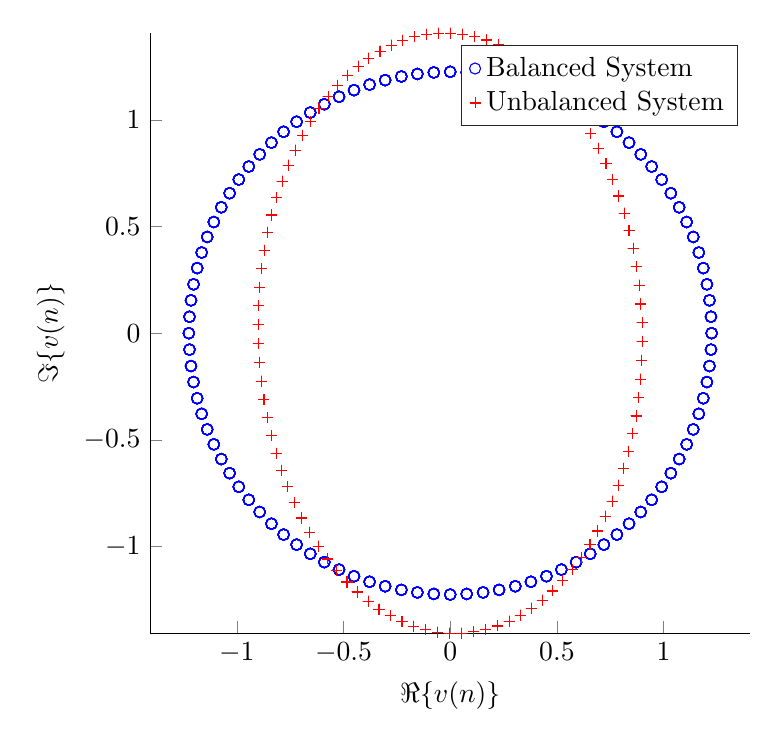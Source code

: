 % This file was created by matlab2tikz.
% Minimal pgfplots version: 1.3
%
%The latest updates can be retrieved from
%  http://www.mathworks.com/matlabcentral/fileexchange/22022-matlab2tikz
%where you can also make suggestions and rate matlab2tikz.
%
\begin{tikzpicture}

\begin{axis}[%
width=3in,
height=3in,
at={(1.011in,0.642in)},
scale only axis,
xmin=-1.406,
xmax=1.406,
xlabel={$ \Re \{ v(n) \} $},
ymin=-1.406,
ymax=1.406,
ylabel={$ \Im \{ v(n) \} $},
axis x line*=bottom,
axis y line*=left,
legend style={legend cell align=left,align=left,draw=white!15!black}
]
\addplot [color=blue,only marks,mark=o,mark options={solid}]
  table[row sep=crcr]{%
1.222	0.077\\
1.215	0.154\\
1.203	0.229\\
1.186	0.305\\
1.165	0.378\\
1.139	0.451\\
1.108	0.521\\
1.073	0.59\\
1.034	0.656\\
0.991	0.72\\
0.944	0.781\\
0.893	0.838\\
0.838	0.893\\
0.781	0.944\\
0.72	0.991\\
0.656	1.034\\
0.59	1.073\\
0.521	1.108\\
0.451	1.139\\
0.378	1.165\\
0.305	1.186\\
0.229	1.203\\
0.154	1.215\\
0.077	1.222\\
7.499e-17	1.225\\
-0.077	1.222\\
-0.154	1.215\\
-0.229	1.203\\
-0.305	1.186\\
-0.378	1.165\\
-0.451	1.139\\
-0.521	1.108\\
-0.59	1.073\\
-0.656	1.034\\
-0.72	0.991\\
-0.781	0.944\\
-0.838	0.893\\
-0.893	0.838\\
-0.944	0.781\\
-0.991	0.72\\
-1.034	0.656\\
-1.073	0.59\\
-1.108	0.521\\
-1.139	0.451\\
-1.165	0.378\\
-1.186	0.305\\
-1.203	0.229\\
-1.215	0.154\\
-1.222	0.077\\
-1.225	1.5e-16\\
-1.222	-0.077\\
-1.215	-0.154\\
-1.203	-0.229\\
-1.186	-0.305\\
-1.165	-0.378\\
-1.139	-0.451\\
-1.108	-0.521\\
-1.073	-0.59\\
-1.034	-0.656\\
-0.991	-0.72\\
-0.944	-0.781\\
-0.893	-0.838\\
-0.838	-0.893\\
-0.781	-0.944\\
-0.72	-0.991\\
-0.656	-1.034\\
-0.59	-1.073\\
-0.521	-1.108\\
-0.451	-1.139\\
-0.378	-1.165\\
-0.305	-1.186\\
-0.229	-1.203\\
-0.154	-1.215\\
-0.077	-1.222\\
-2.25e-16	-1.225\\
0.077	-1.222\\
0.154	-1.215\\
0.229	-1.203\\
0.305	-1.186\\
0.378	-1.165\\
0.451	-1.139\\
0.521	-1.108\\
0.59	-1.073\\
0.656	-1.034\\
0.72	-0.991\\
0.781	-0.944\\
0.838	-0.893\\
0.893	-0.838\\
0.944	-0.781\\
0.991	-0.72\\
1.034	-0.656\\
1.073	-0.59\\
1.108	-0.521\\
1.139	-0.451\\
1.165	-0.378\\
1.186	-0.305\\
1.203	-0.229\\
1.215	-0.154\\
1.222	-0.077\\
1.225	-3.0e-16\\
1.222	0.077\\
1.215	0.154\\
1.203	0.229\\
1.186	0.305\\
1.165	0.378\\
1.139	0.451\\
1.108	0.521\\
1.073	0.59\\
1.034	0.656\\
0.991	0.72\\
0.944	0.781\\
0.893	0.838\\
0.838	0.893\\
0.781	0.944\\
0.72	0.991\\
0.656	1.034\\
0.59	1.073\\
0.521	1.108\\
0.451	1.139\\
0.378	1.165\\
0.305	1.186\\
0.229	1.203\\
0.154	1.215\\
0.077	1.222\\
1.463e-15	1.225\\
-0.077	1.222\\
-0.154	1.215\\
-0.229	1.203\\
-0.305	1.186\\
-0.378	1.165\\
-0.451	1.139\\
-0.521	1.108\\
-0.59	1.073\\
-0.656	1.034\\
-0.72	0.991\\
-0.781	0.944\\
-0.838	0.893\\
-0.893	0.838\\
-0.944	0.781\\
-0.991	0.72\\
-1.034	0.656\\
-1.073	0.59\\
-1.108	0.521\\
-1.139	0.451\\
-1.165	0.378\\
-1.186	0.305\\
-1.203	0.229\\
-1.215	0.154\\
-1.222	0.077\\
-1.225	4.5e-16\\
-1.222	-0.077\\
-1.215	-0.154\\
-1.203	-0.229\\
-1.186	-0.305\\
-1.165	-0.378\\
-1.139	-0.451\\
-1.108	-0.521\\
-1.073	-0.59\\
-1.034	-0.656\\
-0.991	-0.72\\
-0.944	-0.781\\
-0.893	-0.838\\
-0.838	-0.893\\
-0.781	-0.944\\
-0.72	-0.991\\
-0.656	-1.034\\
-0.59	-1.073\\
-0.521	-1.108\\
-0.451	-1.139\\
-0.378	-1.165\\
-0.305	-1.186\\
-0.229	-1.203\\
-0.154	-1.215\\
-0.077	-1.222\\
-5.25e-16	-1.225\\
0.077	-1.222\\
0.154	-1.215\\
0.229	-1.203\\
0.305	-1.186\\
0.378	-1.165\\
0.451	-1.139\\
0.521	-1.108\\
0.59	-1.073\\
0.656	-1.034\\
0.72	-0.991\\
0.781	-0.944\\
0.838	-0.893\\
0.893	-0.838\\
0.944	-0.781\\
0.991	-0.72\\
1.034	-0.656\\
1.073	-0.59\\
1.108	-0.521\\
1.139	-0.451\\
1.165	-0.378\\
1.186	-0.305\\
1.203	-0.229\\
1.215	-0.154\\
1.222	-0.077\\
1.225	-6.0e-16\\
1.222	0.077\\
1.215	0.154\\
1.203	0.229\\
1.186	0.305\\
1.165	0.378\\
1.139	0.451\\
1.108	0.521\\
1.073	0.59\\
1.034	0.656\\
0.991	0.72\\
0.944	0.781\\
0.893	0.838\\
0.838	0.893\\
0.781	0.944\\
0.72	0.991\\
0.656	1.034\\
0.59	1.073\\
0.521	1.108\\
0.451	1.139\\
0.378	1.165\\
0.305	1.186\\
0.229	1.203\\
0.154	1.215\\
0.077	1.222\\
-1.501e-15	1.225\\
-0.077	1.222\\
-0.154	1.215\\
-0.229	1.203\\
-0.305	1.186\\
-0.378	1.165\\
-0.451	1.139\\
-0.521	1.108\\
-0.59	1.073\\
-0.656	1.034\\
-0.72	0.991\\
-0.781	0.944\\
-0.838	0.893\\
-0.893	0.838\\
-0.944	0.781\\
-0.991	0.72\\
-1.034	0.656\\
-1.073	0.59\\
-1.108	0.521\\
-1.139	0.451\\
-1.165	0.378\\
-1.186	0.305\\
-1.203	0.229\\
-1.215	0.154\\
-1.222	0.077\\
-1.225	2.926e-15\\
-1.222	-0.077\\
-1.215	-0.154\\
-1.203	-0.229\\
-1.186	-0.305\\
-1.165	-0.378\\
-1.139	-0.451\\
-1.108	-0.521\\
-1.073	-0.59\\
-1.034	-0.656\\
-0.991	-0.72\\
-0.944	-0.781\\
-0.893	-0.838\\
-0.838	-0.893\\
-0.781	-0.944\\
-0.72	-0.991\\
-0.656	-1.034\\
-0.59	-1.073\\
-0.521	-1.108\\
-0.451	-1.139\\
-0.378	-1.165\\
-0.305	-1.186\\
-0.229	-1.203\\
-0.154	-1.215\\
-0.077	-1.222\\
-3.001e-15	-1.225\\
0.077	-1.222\\
0.154	-1.215\\
0.229	-1.203\\
0.305	-1.186\\
0.378	-1.165\\
0.451	-1.139\\
0.521	-1.108\\
0.59	-1.073\\
0.656	-1.034\\
0.72	-0.991\\
0.781	-0.944\\
0.838	-0.893\\
0.893	-0.838\\
0.944	-0.781\\
0.991	-0.72\\
1.034	-0.656\\
1.073	-0.59\\
1.108	-0.521\\
1.139	-0.451\\
1.165	-0.378\\
1.186	-0.305\\
1.203	-0.229\\
1.215	-0.154\\
1.222	-0.077\\
1.225	-8.999e-16\\
1.222	0.077\\
1.215	0.154\\
1.203	0.229\\
1.186	0.305\\
1.165	0.378\\
1.139	0.451\\
1.108	0.521\\
1.073	0.59\\
1.034	0.656\\
0.991	0.72\\
0.944	0.781\\
0.893	0.838\\
0.838	0.893\\
0.781	0.944\\
0.72	0.991\\
0.656	1.034\\
0.59	1.073\\
0.521	1.108\\
0.451	1.139\\
0.378	1.165\\
0.305	1.186\\
0.229	1.203\\
0.154	1.215\\
0.077	1.222\\
3.151e-15	1.225\\
-0.077	1.222\\
-0.154	1.215\\
-0.229	1.203\\
-0.305	1.186\\
-0.378	1.165\\
-0.451	1.139\\
-0.521	1.108\\
-0.59	1.073\\
-0.656	1.034\\
-0.72	0.991\\
-0.781	0.944\\
-0.838	0.893\\
-0.893	0.838\\
-0.944	0.781\\
-0.991	0.72\\
-1.034	0.656\\
-1.073	0.59\\
-1.108	0.521\\
-1.139	0.451\\
-1.165	0.378\\
-1.186	0.305\\
-1.203	0.229\\
-1.215	0.154\\
-1.222	0.077\\
-1.225	1.05e-15\\
-1.222	-0.077\\
-1.215	-0.154\\
-1.203	-0.229\\
-1.186	-0.305\\
-1.165	-0.378\\
-1.139	-0.451\\
-1.108	-0.521\\
-1.073	-0.59\\
-1.034	-0.656\\
-0.991	-0.72\\
-0.944	-0.781\\
-0.893	-0.838\\
-0.838	-0.893\\
-0.781	-0.944\\
-0.72	-0.991\\
-0.656	-1.034\\
-0.59	-1.073\\
-0.521	-1.108\\
-0.451	-1.139\\
-0.378	-1.165\\
-0.305	-1.186\\
-0.229	-1.203\\
-0.154	-1.215\\
-0.077	-1.222\\
-3.3e-15	-1.225\\
0.077	-1.222\\
0.154	-1.215\\
0.229	-1.203\\
0.305	-1.186\\
0.378	-1.165\\
0.451	-1.139\\
0.521	-1.108\\
0.59	-1.073\\
0.656	-1.034\\
0.72	-0.991\\
0.781	-0.944\\
0.838	-0.893\\
0.893	-0.838\\
0.944	-0.781\\
0.991	-0.72\\
1.034	-0.656\\
1.073	-0.59\\
1.108	-0.521\\
1.139	-0.451\\
1.165	-0.378\\
1.186	-0.305\\
1.203	-0.229\\
1.215	-0.154\\
1.222	-0.077\\
1.225	-1.2e-15\\
1.222	0.077\\
1.215	0.154\\
1.203	0.229\\
1.186	0.305\\
1.165	0.378\\
1.139	0.451\\
1.108	0.521\\
1.073	0.59\\
1.034	0.656\\
0.991	0.72\\
0.944	0.781\\
0.893	0.838\\
0.838	0.893\\
0.781	0.944\\
0.72	0.991\\
0.656	1.034\\
0.59	1.073\\
0.521	1.108\\
0.451	1.139\\
0.378	1.165\\
0.305	1.186\\
0.229	1.203\\
0.154	1.215\\
0.077	1.222\\
3.45e-15	1.225\\
-0.077	1.222\\
-0.154	1.215\\
-0.229	1.203\\
-0.305	1.186\\
-0.378	1.165\\
-0.451	1.139\\
-0.521	1.108\\
-0.59	1.073\\
-0.656	1.034\\
-0.72	0.991\\
-0.781	0.944\\
-0.838	0.893\\
-0.893	0.838\\
-0.944	0.781\\
-0.991	0.72\\
-1.034	0.656\\
-1.073	0.59\\
-1.108	0.521\\
-1.139	0.451\\
-1.165	0.378\\
-1.186	0.305\\
-1.203	0.229\\
-1.215	0.154\\
-1.222	0.077\\
-1.225	-3.001e-15\\
-1.222	-0.077\\
-1.215	-0.154\\
-1.203	-0.229\\
-1.186	-0.305\\
-1.165	-0.378\\
-1.139	-0.451\\
-1.108	-0.521\\
-1.073	-0.59\\
-1.034	-0.656\\
-0.991	-0.72\\
-0.944	-0.781\\
-0.893	-0.838\\
-0.838	-0.893\\
-0.781	-0.944\\
-0.72	-0.991\\
-0.656	-1.034\\
-0.59	-1.073\\
-0.521	-1.108\\
-0.451	-1.139\\
-0.378	-1.165\\
-0.305	-1.186\\
-0.229	-1.203\\
-0.154	-1.215\\
-0.077	-1.222\\
-3.6e-15	-1.225\\
0.077	-1.222\\
0.154	-1.215\\
0.229	-1.203\\
0.305	-1.186\\
0.378	-1.165\\
0.451	-1.139\\
0.521	-1.108\\
0.59	-1.073\\
0.656	-1.034\\
0.72	-0.991\\
0.781	-0.944\\
0.838	-0.893\\
0.893	-0.838\\
0.944	-0.781\\
0.991	-0.72\\
1.034	-0.656\\
1.073	-0.59\\
1.108	-0.521\\
1.139	-0.451\\
1.165	-0.378\\
1.186	-0.305\\
1.203	-0.229\\
1.215	-0.154\\
1.222	-0.077\\
1.225	-5.851e-15\\
1.222	0.077\\
1.215	0.154\\
1.203	0.229\\
1.186	0.305\\
1.165	0.378\\
1.139	0.451\\
1.108	0.521\\
1.073	0.59\\
1.034	0.656\\
0.991	0.72\\
0.944	0.781\\
0.893	0.838\\
0.838	0.893\\
0.781	0.944\\
0.72	0.991\\
0.656	1.034\\
0.59	1.073\\
0.521	1.108\\
0.451	1.139\\
0.378	1.165\\
0.305	1.186\\
0.229	1.203\\
0.154	1.215\\
0.077	1.222\\
-6.007e-16	1.225\\
-0.077	1.222\\
-0.154	1.215\\
-0.229	1.203\\
-0.305	1.186\\
-0.378	1.165\\
-0.451	1.139\\
-0.521	1.108\\
-0.59	1.073\\
-0.656	1.034\\
-0.72	0.991\\
-0.781	0.944\\
-0.838	0.893\\
-0.893	0.838\\
-0.944	0.781\\
-0.991	0.72\\
-1.034	0.656\\
-1.073	0.59\\
-1.108	0.521\\
-1.139	0.451\\
-1.165	0.378\\
-1.186	0.305\\
-1.203	0.229\\
-1.215	0.154\\
-1.222	0.077\\
-1.225	6.001e-15\\
-1.222	-0.077\\
-1.215	-0.154\\
-1.203	-0.229\\
-1.186	-0.305\\
-1.165	-0.378\\
-1.139	-0.451\\
-1.108	-0.521\\
-1.073	-0.59\\
-1.034	-0.656\\
-0.991	-0.72\\
-0.944	-0.781\\
-0.893	-0.838\\
-0.838	-0.893\\
-0.781	-0.944\\
-0.72	-0.991\\
-0.656	-1.034\\
-0.59	-1.073\\
-0.521	-1.108\\
-0.451	-1.139\\
-0.378	-1.165\\
-0.305	-1.186\\
-0.229	-1.203\\
-0.154	-1.215\\
-0.077	-1.222\\
-3.9e-15	-1.225\\
0.077	-1.222\\
0.154	-1.215\\
0.229	-1.203\\
0.305	-1.186\\
0.378	-1.165\\
0.451	-1.139\\
0.521	-1.108\\
0.59	-1.073\\
0.656	-1.034\\
0.72	-0.991\\
0.781	-0.944\\
0.838	-0.893\\
0.893	-0.838\\
0.944	-0.781\\
0.991	-0.72\\
1.034	-0.656\\
1.073	-0.59\\
1.108	-0.521\\
1.139	-0.451\\
1.165	-0.378\\
1.186	-0.305\\
1.203	-0.229\\
1.215	-0.154\\
1.222	-0.077\\
1.225	-1.8e-15\\
1.222	0.077\\
1.215	0.154\\
1.203	0.229\\
1.186	0.305\\
1.165	0.378\\
1.139	0.451\\
1.108	0.521\\
1.073	0.59\\
1.034	0.656\\
0.991	0.72\\
0.944	0.781\\
0.893	0.838\\
0.838	0.893\\
0.781	0.944\\
0.72	0.991\\
0.656	1.034\\
0.59	1.073\\
0.521	1.108\\
0.451	1.139\\
0.378	1.165\\
0.305	1.186\\
0.229	1.203\\
0.154	1.215\\
0.077	1.222\\
-3.007e-16	1.225\\
-0.077	1.222\\
-0.154	1.215\\
-0.229	1.203\\
-0.305	1.186\\
-0.378	1.165\\
-0.451	1.139\\
-0.521	1.108\\
-0.59	1.073\\
-0.656	1.034\\
-0.72	0.991\\
-0.781	0.944\\
-0.838	0.893\\
-0.893	0.838\\
-0.944	0.781\\
-0.991	0.72\\
-1.034	0.656\\
-1.073	0.59\\
-1.108	0.521\\
-1.139	0.451\\
-1.165	0.378\\
-1.186	0.305\\
-1.203	0.229\\
-1.215	0.154\\
-1.222	0.077\\
-1.225	6.301e-15\\
-1.222	-0.077\\
-1.215	-0.154\\
-1.203	-0.229\\
-1.186	-0.305\\
-1.165	-0.378\\
-1.139	-0.451\\
-1.108	-0.521\\
-1.073	-0.59\\
-1.034	-0.656\\
-0.991	-0.72\\
-0.944	-0.781\\
-0.893	-0.838\\
-0.838	-0.893\\
-0.781	-0.944\\
-0.72	-0.991\\
-0.656	-1.034\\
-0.59	-1.073\\
-0.521	-1.108\\
-0.451	-1.139\\
-0.378	-1.165\\
-0.305	-1.186\\
-0.229	-1.203\\
-0.154	-1.215\\
-0.077	-1.222\\
4.502e-15	-1.225\\
0.077	-1.222\\
0.154	-1.215\\
0.229	-1.203\\
0.305	-1.186\\
0.378	-1.165\\
0.451	-1.139\\
0.521	-1.108\\
0.59	-1.073\\
0.656	-1.034\\
0.72	-0.991\\
0.781	-0.944\\
0.838	-0.893\\
0.893	-0.838\\
0.944	-0.781\\
0.991	-0.72\\
1.034	-0.656\\
1.073	-0.59\\
1.108	-0.521\\
1.139	-0.451\\
1.165	-0.378\\
1.186	-0.305\\
1.203	-0.229\\
1.215	-0.154\\
1.222	-0.077\\
1.225	-2.1e-15\\
1.222	0.077\\
1.215	0.154\\
1.203	0.229\\
1.186	0.305\\
1.165	0.378\\
1.139	0.451\\
1.108	0.521\\
1.073	0.59\\
1.034	0.656\\
0.991	0.72\\
0.944	0.781\\
0.893	0.838\\
0.838	0.893\\
0.781	0.944\\
0.72	0.991\\
0.656	1.034\\
0.59	1.073\\
0.521	1.108\\
0.451	1.139\\
0.378	1.165\\
0.305	1.186\\
0.229	1.203\\
0.154	1.215\\
0.077	1.222\\
8.702e-15	1.225\\
-0.077	1.222\\
-0.154	1.215\\
-0.229	1.203\\
-0.305	1.186\\
-0.378	1.165\\
-0.451	1.139\\
-0.521	1.108\\
-0.59	1.073\\
-0.656	1.034\\
-0.72	0.991\\
-0.781	0.944\\
-0.838	0.893\\
-0.893	0.838\\
-0.944	0.781\\
-0.991	0.72\\
-1.034	0.656\\
-1.073	0.59\\
-1.108	0.521\\
-1.139	0.451\\
-1.165	0.378\\
-1.186	0.305\\
-1.203	0.229\\
-1.215	0.154\\
-1.222	0.077\\
-1.225	6.601e-15\\
-1.222	-0.077\\
-1.215	-0.154\\
-1.203	-0.229\\
-1.186	-0.305\\
-1.165	-0.378\\
-1.139	-0.451\\
-1.108	-0.521\\
-1.073	-0.59\\
-1.034	-0.656\\
-0.991	-0.72\\
-0.944	-0.781\\
-0.893	-0.838\\
-0.838	-0.893\\
-0.781	-0.944\\
-0.72	-0.991\\
-0.656	-1.034\\
-0.59	-1.073\\
-0.521	-1.108\\
-0.451	-1.139\\
-0.378	-1.165\\
-0.305	-1.186\\
-0.229	-1.203\\
-0.154	-1.215\\
-0.077	-1.222\\
4.202e-15	-1.225\\
0.077	-1.222\\
0.154	-1.215\\
0.229	-1.203\\
0.305	-1.186\\
0.378	-1.165\\
0.451	-1.139\\
0.521	-1.108\\
0.59	-1.073\\
0.656	-1.034\\
0.72	-0.991\\
0.781	-0.944\\
0.838	-0.893\\
0.893	-0.838\\
0.944	-0.781\\
0.991	-0.72\\
1.034	-0.656\\
1.073	-0.59\\
1.108	-0.521\\
1.139	-0.451\\
1.165	-0.378\\
1.186	-0.305\\
1.203	-0.229\\
1.215	-0.154\\
1.222	-0.077\\
1.225	-2.4e-15\\
1.222	0.077\\
1.215	0.154\\
1.203	0.229\\
1.186	0.305\\
1.165	0.378\\
1.139	0.451\\
1.108	0.521\\
1.073	0.59\\
1.034	0.656\\
0.991	0.72\\
0.944	0.781\\
0.893	0.838\\
0.838	0.893\\
0.781	0.944\\
0.72	0.991\\
0.656	1.034\\
0.59	1.073\\
0.521	1.108\\
0.451	1.139\\
0.378	1.165\\
0.305	1.186\\
0.229	1.203\\
0.154	1.215\\
0.077	1.222\\
2.992e-16	1.225\\
-0.077	1.222\\
-0.154	1.215\\
-0.229	1.203\\
-0.305	1.186\\
-0.378	1.165\\
-0.451	1.139\\
-0.521	1.108\\
-0.59	1.073\\
-0.656	1.034\\
-0.72	0.991\\
-0.781	0.944\\
-0.838	0.893\\
-0.893	0.838\\
-0.944	0.781\\
-0.991	0.72\\
-1.034	0.656\\
-1.073	0.59\\
-1.108	0.521\\
-1.139	0.451\\
-1.165	0.378\\
-1.186	0.305\\
-1.203	0.229\\
-1.215	0.154\\
-1.222	0.077\\
-1.225	6.901e-15\\
-1.222	-0.077\\
-1.215	-0.154\\
-1.203	-0.229\\
-1.186	-0.305\\
-1.165	-0.378\\
-1.139	-0.451\\
-1.108	-0.521\\
-1.073	-0.59\\
-1.034	-0.656\\
-0.991	-0.72\\
-0.944	-0.781\\
-0.893	-0.838\\
-0.838	-0.893\\
-0.781	-0.944\\
-0.72	-0.991\\
-0.656	-1.034\\
-0.59	-1.073\\
-0.521	-1.108\\
-0.451	-1.139\\
-0.378	-1.165\\
-0.305	-1.186\\
-0.229	-1.203\\
-0.154	-1.215\\
-0.077	-1.222\\
-4.8e-15	-1.225\\
0.077	-1.222\\
0.154	-1.215\\
0.229	-1.203\\
0.305	-1.186\\
0.378	-1.165\\
0.451	-1.139\\
0.521	-1.108\\
0.59	-1.073\\
0.656	-1.034\\
0.72	-0.991\\
0.781	-0.944\\
0.838	-0.893\\
0.893	-0.838\\
0.944	-0.781\\
0.991	-0.72\\
1.034	-0.656\\
1.073	-0.59\\
1.108	-0.521\\
1.139	-0.451\\
1.165	-0.378\\
1.186	-0.305\\
1.203	-0.229\\
1.215	-0.154\\
1.222	-0.077\\
1.225	6.003e-15\\
1.222	0.077\\
1.215	0.154\\
1.203	0.229\\
1.186	0.305\\
1.165	0.378\\
1.139	0.451\\
1.108	0.521\\
1.073	0.59\\
1.034	0.656\\
0.991	0.72\\
0.944	0.781\\
0.893	0.838\\
0.838	0.893\\
0.781	0.944\\
0.72	0.991\\
0.656	1.034\\
0.59	1.073\\
0.521	1.108\\
0.451	1.139\\
0.378	1.165\\
0.305	1.186\\
0.229	1.203\\
0.154	1.215\\
0.077	1.222\\
5.992e-16	1.225\\
-0.077	1.222\\
-0.154	1.215\\
-0.229	1.203\\
-0.305	1.186\\
-0.378	1.165\\
-0.451	1.139\\
-0.521	1.108\\
-0.59	1.073\\
-0.656	1.034\\
-0.72	0.991\\
-0.781	0.944\\
-0.838	0.893\\
-0.893	0.838\\
-0.944	0.781\\
-0.991	0.72\\
-1.034	0.656\\
-1.073	0.59\\
-1.108	0.521\\
-1.139	0.451\\
-1.165	0.378\\
-1.186	0.305\\
-1.203	0.229\\
-1.215	0.154\\
-1.222	0.077\\
-1.225	7.201e-15\\
-1.222	-0.077\\
-1.215	-0.154\\
-1.203	-0.229\\
-1.186	-0.305\\
-1.165	-0.378\\
-1.139	-0.451\\
-1.108	-0.521\\
-1.073	-0.59\\
-1.034	-0.656\\
-0.991	-0.72\\
-0.944	-0.781\\
-0.893	-0.838\\
-0.838	-0.893\\
-0.781	-0.944\\
-0.72	-0.991\\
-0.656	-1.034\\
-0.59	-1.073\\
-0.521	-1.108\\
-0.451	-1.139\\
-0.378	-1.165\\
-0.305	-1.186\\
-0.229	-1.203\\
-0.154	-1.215\\
-0.077	-1.222\\
1.23e-14	-1.225\\
0.077	-1.222\\
0.154	-1.215\\
0.229	-1.203\\
0.305	-1.186\\
0.378	-1.165\\
0.451	-1.139\\
0.521	-1.108\\
0.59	-1.073\\
0.656	-1.034\\
0.72	-0.991\\
0.781	-0.944\\
0.838	-0.893\\
0.893	-0.838\\
0.944	-0.781\\
0.991	-0.72\\
1.034	-0.656\\
1.073	-0.59\\
1.108	-0.521\\
1.139	-0.451\\
1.165	-0.378\\
1.186	-0.305\\
1.203	-0.229\\
1.215	-0.154\\
1.222	-0.077\\
1.225	-1.17e-14\\
};
\addlegendentry{Balanced System};

\addplot [color=red,only marks,mark=+,mark options={solid}]
  table[row sep=crcr]{%
0.899	0.049\\
0.893	0.137\\
0.885	0.225\\
0.873	0.311\\
0.857	0.397\\
0.838	0.481\\
0.816	0.563\\
0.79	0.643\\
0.761	0.72\\
0.73	0.795\\
0.695	0.866\\
0.658	0.934\\
0.618	0.998\\
0.576	1.058\\
0.531	1.114\\
0.484	1.166\\
0.436	1.213\\
0.385	1.256\\
0.334	1.293\\
0.28	1.325\\
0.226	1.352\\
0.171	1.374\\
0.115	1.39\\
0.059	1.401\\
0.002	1.406\\
-0.054	1.406\\
-0.111	1.4\\
-0.166	1.389\\
-0.222	1.372\\
-0.276	1.35\\
-0.329	1.322\\
-0.381	1.289\\
-0.432	1.251\\
-0.48	1.208\\
-0.527	1.161\\
-0.572	1.109\\
-0.615	1.052\\
-0.655	0.991\\
-0.692	0.927\\
-0.727	0.858\\
-0.759	0.787\\
-0.788	0.712\\
-0.814	0.634\\
-0.836	0.554\\
-0.856	0.472\\
-0.871	0.388\\
-0.884	0.302\\
-0.893	0.215\\
-0.898	0.128\\
-0.9	0.039\\
-0.899	-0.049\\
-0.893	-0.137\\
-0.885	-0.225\\
-0.873	-0.311\\
-0.857	-0.397\\
-0.838	-0.481\\
-0.816	-0.563\\
-0.79	-0.643\\
-0.761	-0.72\\
-0.73	-0.795\\
-0.695	-0.866\\
-0.658	-0.934\\
-0.618	-0.998\\
-0.576	-1.058\\
-0.531	-1.114\\
-0.484	-1.166\\
-0.436	-1.213\\
-0.385	-1.256\\
-0.334	-1.293\\
-0.28	-1.325\\
-0.226	-1.352\\
-0.171	-1.374\\
-0.115	-1.39\\
-0.059	-1.401\\
-0.002	-1.406\\
0.054	-1.406\\
0.111	-1.4\\
0.166	-1.389\\
0.222	-1.372\\
0.276	-1.35\\
0.329	-1.322\\
0.381	-1.289\\
0.432	-1.251\\
0.48	-1.208\\
0.527	-1.161\\
0.572	-1.109\\
0.615	-1.052\\
0.655	-0.991\\
0.692	-0.927\\
0.727	-0.858\\
0.759	-0.787\\
0.788	-0.712\\
0.814	-0.634\\
0.836	-0.554\\
0.856	-0.472\\
0.871	-0.388\\
0.884	-0.302\\
0.893	-0.215\\
0.898	-0.128\\
0.9	-0.039\\
0.899	0.049\\
0.893	0.137\\
0.885	0.225\\
0.873	0.311\\
0.857	0.397\\
0.838	0.481\\
0.816	0.563\\
0.79	0.643\\
0.761	0.72\\
0.73	0.795\\
0.695	0.866\\
0.658	0.934\\
0.618	0.998\\
0.576	1.058\\
0.531	1.114\\
0.484	1.166\\
0.436	1.213\\
0.385	1.256\\
0.334	1.293\\
0.28	1.325\\
0.226	1.352\\
0.171	1.374\\
0.115	1.39\\
0.059	1.401\\
0.002	1.406\\
-0.054	1.406\\
-0.111	1.4\\
-0.166	1.389\\
-0.222	1.372\\
-0.276	1.35\\
-0.329	1.322\\
-0.381	1.289\\
-0.432	1.251\\
-0.48	1.208\\
-0.527	1.161\\
-0.572	1.109\\
-0.615	1.052\\
-0.655	0.991\\
-0.692	0.927\\
-0.727	0.858\\
-0.759	0.787\\
-0.788	0.712\\
-0.814	0.634\\
-0.836	0.554\\
-0.856	0.472\\
-0.871	0.388\\
-0.884	0.302\\
-0.893	0.215\\
-0.898	0.128\\
-0.9	0.039\\
-0.899	-0.049\\
-0.893	-0.137\\
-0.885	-0.225\\
-0.873	-0.311\\
-0.857	-0.397\\
-0.838	-0.481\\
-0.816	-0.563\\
-0.79	-0.643\\
-0.761	-0.72\\
-0.73	-0.795\\
-0.695	-0.866\\
-0.658	-0.934\\
-0.618	-0.998\\
-0.576	-1.058\\
-0.531	-1.114\\
-0.484	-1.166\\
-0.436	-1.213\\
-0.385	-1.256\\
-0.334	-1.293\\
-0.28	-1.325\\
-0.226	-1.352\\
-0.171	-1.374\\
-0.115	-1.39\\
-0.059	-1.401\\
-0.002	-1.406\\
0.054	-1.406\\
0.111	-1.4\\
0.166	-1.389\\
0.222	-1.372\\
0.276	-1.35\\
0.329	-1.322\\
0.381	-1.289\\
0.432	-1.251\\
0.48	-1.208\\
0.527	-1.161\\
0.572	-1.109\\
0.615	-1.052\\
0.655	-0.991\\
0.692	-0.927\\
0.727	-0.858\\
0.759	-0.787\\
0.788	-0.712\\
0.814	-0.634\\
0.836	-0.554\\
0.856	-0.472\\
0.871	-0.388\\
0.884	-0.302\\
0.893	-0.215\\
0.898	-0.128\\
0.9	-0.039\\
0.899	0.049\\
0.893	0.137\\
0.885	0.225\\
0.873	0.311\\
0.857	0.397\\
0.838	0.481\\
0.816	0.563\\
0.79	0.643\\
0.761	0.72\\
0.73	0.795\\
0.695	0.866\\
0.658	0.934\\
0.618	0.998\\
0.576	1.058\\
0.531	1.114\\
0.484	1.166\\
0.436	1.213\\
0.385	1.256\\
0.334	1.293\\
0.28	1.325\\
0.226	1.352\\
0.171	1.374\\
0.115	1.39\\
0.059	1.401\\
0.002	1.406\\
-0.054	1.406\\
-0.111	1.4\\
-0.166	1.389\\
-0.222	1.372\\
-0.276	1.35\\
-0.329	1.322\\
-0.381	1.289\\
-0.432	1.251\\
-0.48	1.208\\
-0.527	1.161\\
-0.572	1.109\\
-0.615	1.052\\
-0.655	0.991\\
-0.692	0.927\\
-0.727	0.858\\
-0.759	0.787\\
-0.788	0.712\\
-0.814	0.634\\
-0.836	0.554\\
-0.856	0.472\\
-0.871	0.388\\
-0.884	0.302\\
-0.893	0.215\\
-0.898	0.128\\
-0.9	0.039\\
-0.899	-0.049\\
-0.893	-0.137\\
-0.885	-0.225\\
-0.873	-0.311\\
-0.857	-0.397\\
-0.838	-0.481\\
-0.816	-0.563\\
-0.79	-0.643\\
-0.761	-0.72\\
-0.73	-0.795\\
-0.695	-0.866\\
-0.658	-0.934\\
-0.618	-0.998\\
-0.576	-1.058\\
-0.531	-1.114\\
-0.484	-1.166\\
-0.436	-1.213\\
-0.385	-1.256\\
-0.334	-1.293\\
-0.28	-1.325\\
-0.226	-1.352\\
-0.171	-1.374\\
-0.115	-1.39\\
-0.059	-1.401\\
-0.002	-1.406\\
0.054	-1.406\\
0.111	-1.4\\
0.166	-1.389\\
0.222	-1.372\\
0.276	-1.35\\
0.329	-1.322\\
0.381	-1.289\\
0.432	-1.251\\
0.48	-1.208\\
0.527	-1.161\\
0.572	-1.109\\
0.615	-1.052\\
0.655	-0.991\\
0.692	-0.927\\
0.727	-0.858\\
0.759	-0.787\\
0.788	-0.712\\
0.814	-0.634\\
0.836	-0.554\\
0.856	-0.472\\
0.871	-0.388\\
0.884	-0.302\\
0.893	-0.215\\
0.898	-0.128\\
0.9	-0.039\\
0.899	0.049\\
0.893	0.137\\
0.885	0.225\\
0.873	0.311\\
0.857	0.397\\
0.838	0.481\\
0.816	0.563\\
0.79	0.643\\
0.761	0.72\\
0.73	0.795\\
0.695	0.866\\
0.658	0.934\\
0.618	0.998\\
0.576	1.058\\
0.531	1.114\\
0.484	1.166\\
0.436	1.213\\
0.385	1.256\\
0.334	1.293\\
0.28	1.325\\
0.226	1.352\\
0.171	1.374\\
0.115	1.39\\
0.059	1.401\\
0.002	1.406\\
-0.054	1.406\\
-0.111	1.4\\
-0.166	1.389\\
-0.222	1.372\\
-0.276	1.35\\
-0.329	1.322\\
-0.381	1.289\\
-0.432	1.251\\
-0.48	1.208\\
-0.527	1.161\\
-0.572	1.109\\
-0.615	1.052\\
-0.655	0.991\\
-0.692	0.927\\
-0.727	0.858\\
-0.759	0.787\\
-0.788	0.712\\
-0.814	0.634\\
-0.836	0.554\\
-0.856	0.472\\
-0.871	0.388\\
-0.884	0.302\\
-0.893	0.215\\
-0.898	0.128\\
-0.9	0.039\\
-0.899	-0.049\\
-0.893	-0.137\\
-0.885	-0.225\\
-0.873	-0.311\\
-0.857	-0.397\\
-0.838	-0.481\\
-0.816	-0.563\\
-0.79	-0.643\\
-0.761	-0.72\\
-0.73	-0.795\\
-0.695	-0.866\\
-0.658	-0.934\\
-0.618	-0.998\\
-0.576	-1.058\\
-0.531	-1.114\\
-0.484	-1.166\\
-0.436	-1.213\\
-0.385	-1.256\\
-0.334	-1.293\\
-0.28	-1.325\\
-0.226	-1.352\\
-0.171	-1.374\\
-0.115	-1.39\\
-0.059	-1.401\\
-0.002	-1.406\\
0.054	-1.406\\
0.111	-1.4\\
0.166	-1.389\\
0.222	-1.372\\
0.276	-1.35\\
0.329	-1.322\\
0.381	-1.289\\
0.432	-1.251\\
0.48	-1.208\\
0.527	-1.161\\
0.572	-1.109\\
0.615	-1.052\\
0.655	-0.991\\
0.692	-0.927\\
0.727	-0.858\\
0.759	-0.787\\
0.788	-0.712\\
0.814	-0.634\\
0.836	-0.554\\
0.856	-0.472\\
0.871	-0.388\\
0.884	-0.302\\
0.893	-0.215\\
0.898	-0.128\\
0.9	-0.039\\
0.899	0.049\\
0.893	0.137\\
0.885	0.225\\
0.873	0.311\\
0.857	0.397\\
0.838	0.481\\
0.816	0.563\\
0.79	0.643\\
0.761	0.72\\
0.73	0.795\\
0.695	0.866\\
0.658	0.934\\
0.618	0.998\\
0.576	1.058\\
0.531	1.114\\
0.484	1.166\\
0.436	1.213\\
0.385	1.256\\
0.334	1.293\\
0.28	1.325\\
0.226	1.352\\
0.171	1.374\\
0.115	1.39\\
0.059	1.401\\
0.002	1.406\\
-0.054	1.406\\
-0.111	1.4\\
-0.166	1.389\\
-0.222	1.372\\
-0.276	1.35\\
-0.329	1.322\\
-0.381	1.289\\
-0.432	1.251\\
-0.48	1.208\\
-0.527	1.161\\
-0.572	1.109\\
-0.615	1.052\\
-0.655	0.991\\
-0.692	0.927\\
-0.727	0.858\\
-0.759	0.787\\
-0.788	0.712\\
-0.814	0.634\\
-0.836	0.554\\
-0.856	0.472\\
-0.871	0.388\\
-0.884	0.302\\
-0.893	0.215\\
-0.898	0.128\\
-0.9	0.039\\
-0.899	-0.049\\
-0.893	-0.137\\
-0.885	-0.225\\
-0.873	-0.311\\
-0.857	-0.397\\
-0.838	-0.481\\
-0.816	-0.563\\
-0.79	-0.643\\
-0.761	-0.72\\
-0.73	-0.795\\
-0.695	-0.866\\
-0.658	-0.934\\
-0.618	-0.998\\
-0.576	-1.058\\
-0.531	-1.114\\
-0.484	-1.166\\
-0.436	-1.213\\
-0.385	-1.256\\
-0.334	-1.293\\
-0.28	-1.325\\
-0.226	-1.352\\
-0.171	-1.374\\
-0.115	-1.39\\
-0.059	-1.401\\
-0.002	-1.406\\
0.054	-1.406\\
0.111	-1.4\\
0.166	-1.389\\
0.222	-1.372\\
0.276	-1.35\\
0.329	-1.322\\
0.381	-1.289\\
0.432	-1.251\\
0.48	-1.208\\
0.527	-1.161\\
0.572	-1.109\\
0.615	-1.052\\
0.655	-0.991\\
0.692	-0.927\\
0.727	-0.858\\
0.759	-0.787\\
0.788	-0.712\\
0.814	-0.634\\
0.836	-0.554\\
0.856	-0.472\\
0.871	-0.388\\
0.884	-0.302\\
0.893	-0.215\\
0.898	-0.128\\
0.9	-0.039\\
0.899	0.049\\
0.893	0.137\\
0.885	0.225\\
0.873	0.311\\
0.857	0.397\\
0.838	0.481\\
0.816	0.563\\
0.79	0.643\\
0.761	0.72\\
0.73	0.795\\
0.695	0.866\\
0.658	0.934\\
0.618	0.998\\
0.576	1.058\\
0.531	1.114\\
0.484	1.166\\
0.436	1.213\\
0.385	1.256\\
0.334	1.293\\
0.28	1.325\\
0.226	1.352\\
0.171	1.374\\
0.115	1.39\\
0.059	1.401\\
0.002	1.406\\
-0.054	1.406\\
-0.111	1.4\\
-0.166	1.389\\
-0.222	1.372\\
-0.276	1.35\\
-0.329	1.322\\
-0.381	1.289\\
-0.432	1.251\\
-0.48	1.208\\
-0.527	1.161\\
-0.572	1.109\\
-0.615	1.052\\
-0.655	0.991\\
-0.692	0.927\\
-0.727	0.858\\
-0.759	0.787\\
-0.788	0.712\\
-0.814	0.634\\
-0.836	0.554\\
-0.856	0.472\\
-0.871	0.388\\
-0.884	0.302\\
-0.893	0.215\\
-0.898	0.128\\
-0.9	0.039\\
-0.899	-0.049\\
-0.893	-0.137\\
-0.885	-0.225\\
-0.873	-0.311\\
-0.857	-0.397\\
-0.838	-0.481\\
-0.816	-0.563\\
-0.79	-0.643\\
-0.761	-0.72\\
-0.73	-0.795\\
-0.695	-0.866\\
-0.658	-0.934\\
-0.618	-0.998\\
-0.576	-1.058\\
-0.531	-1.114\\
-0.484	-1.166\\
-0.436	-1.213\\
-0.385	-1.256\\
-0.334	-1.293\\
-0.28	-1.325\\
-0.226	-1.352\\
-0.171	-1.374\\
-0.115	-1.39\\
-0.059	-1.401\\
-0.002	-1.406\\
0.054	-1.406\\
0.111	-1.4\\
0.166	-1.389\\
0.222	-1.372\\
0.276	-1.35\\
0.329	-1.322\\
0.381	-1.289\\
0.432	-1.251\\
0.48	-1.208\\
0.527	-1.161\\
0.572	-1.109\\
0.615	-1.052\\
0.655	-0.991\\
0.692	-0.927\\
0.727	-0.858\\
0.759	-0.787\\
0.788	-0.712\\
0.814	-0.634\\
0.836	-0.554\\
0.856	-0.472\\
0.871	-0.388\\
0.884	-0.302\\
0.893	-0.215\\
0.898	-0.128\\
0.9	-0.039\\
0.899	0.049\\
0.893	0.137\\
0.885	0.225\\
0.873	0.311\\
0.857	0.397\\
0.838	0.481\\
0.816	0.563\\
0.79	0.643\\
0.761	0.72\\
0.73	0.795\\
0.695	0.866\\
0.658	0.934\\
0.618	0.998\\
0.576	1.058\\
0.531	1.114\\
0.484	1.166\\
0.436	1.213\\
0.385	1.256\\
0.334	1.293\\
0.28	1.325\\
0.226	1.352\\
0.171	1.374\\
0.115	1.39\\
0.059	1.401\\
0.002	1.406\\
-0.054	1.406\\
-0.111	1.4\\
-0.166	1.389\\
-0.222	1.372\\
-0.276	1.35\\
-0.329	1.322\\
-0.381	1.289\\
-0.432	1.251\\
-0.48	1.208\\
-0.527	1.161\\
-0.572	1.109\\
-0.615	1.052\\
-0.655	0.991\\
-0.692	0.927\\
-0.727	0.858\\
-0.759	0.787\\
-0.788	0.712\\
-0.814	0.634\\
-0.836	0.554\\
-0.856	0.472\\
-0.871	0.388\\
-0.884	0.302\\
-0.893	0.215\\
-0.898	0.128\\
-0.9	0.039\\
-0.899	-0.049\\
-0.893	-0.137\\
-0.885	-0.225\\
-0.873	-0.311\\
-0.857	-0.397\\
-0.838	-0.481\\
-0.816	-0.563\\
-0.79	-0.643\\
-0.761	-0.72\\
-0.73	-0.795\\
-0.695	-0.866\\
-0.658	-0.934\\
-0.618	-0.998\\
-0.576	-1.058\\
-0.531	-1.114\\
-0.484	-1.166\\
-0.436	-1.213\\
-0.385	-1.256\\
-0.334	-1.293\\
-0.28	-1.325\\
-0.226	-1.352\\
-0.171	-1.374\\
-0.115	-1.39\\
-0.059	-1.401\\
-0.002	-1.406\\
0.054	-1.406\\
0.111	-1.4\\
0.166	-1.389\\
0.222	-1.372\\
0.276	-1.35\\
0.329	-1.322\\
0.381	-1.289\\
0.432	-1.251\\
0.48	-1.208\\
0.527	-1.161\\
0.572	-1.109\\
0.615	-1.052\\
0.655	-0.991\\
0.692	-0.927\\
0.727	-0.858\\
0.759	-0.787\\
0.788	-0.712\\
0.814	-0.634\\
0.836	-0.554\\
0.856	-0.472\\
0.871	-0.388\\
0.884	-0.302\\
0.893	-0.215\\
0.898	-0.128\\
0.9	-0.039\\
0.899	0.049\\
0.893	0.137\\
0.885	0.225\\
0.873	0.311\\
0.857	0.397\\
0.838	0.481\\
0.816	0.563\\
0.79	0.643\\
0.761	0.72\\
0.73	0.795\\
0.695	0.866\\
0.658	0.934\\
0.618	0.998\\
0.576	1.058\\
0.531	1.114\\
0.484	1.166\\
0.436	1.213\\
0.385	1.256\\
0.334	1.293\\
0.28	1.325\\
0.226	1.352\\
0.171	1.374\\
0.115	1.39\\
0.059	1.401\\
0.002	1.406\\
-0.054	1.406\\
-0.111	1.4\\
-0.166	1.389\\
-0.222	1.372\\
-0.276	1.35\\
-0.329	1.322\\
-0.381	1.289\\
-0.432	1.251\\
-0.48	1.208\\
-0.527	1.161\\
-0.572	1.109\\
-0.615	1.052\\
-0.655	0.991\\
-0.692	0.927\\
-0.727	0.858\\
-0.759	0.787\\
-0.788	0.712\\
-0.814	0.634\\
-0.836	0.554\\
-0.856	0.472\\
-0.871	0.388\\
-0.884	0.302\\
-0.893	0.215\\
-0.898	0.128\\
-0.9	0.039\\
-0.899	-0.049\\
-0.893	-0.137\\
-0.885	-0.225\\
-0.873	-0.311\\
-0.857	-0.397\\
-0.838	-0.481\\
-0.816	-0.563\\
-0.79	-0.643\\
-0.761	-0.72\\
-0.73	-0.795\\
-0.695	-0.866\\
-0.658	-0.934\\
-0.618	-0.998\\
-0.576	-1.058\\
-0.531	-1.114\\
-0.484	-1.166\\
-0.436	-1.213\\
-0.385	-1.256\\
-0.334	-1.293\\
-0.28	-1.325\\
-0.226	-1.352\\
-0.171	-1.374\\
-0.115	-1.39\\
-0.059	-1.401\\
-0.002	-1.406\\
0.054	-1.406\\
0.111	-1.4\\
0.166	-1.389\\
0.222	-1.372\\
0.276	-1.35\\
0.329	-1.322\\
0.381	-1.289\\
0.432	-1.251\\
0.48	-1.208\\
0.527	-1.161\\
0.572	-1.109\\
0.615	-1.052\\
0.655	-0.991\\
0.692	-0.927\\
0.727	-0.858\\
0.759	-0.787\\
0.788	-0.712\\
0.814	-0.634\\
0.836	-0.554\\
0.856	-0.472\\
0.871	-0.388\\
0.884	-0.302\\
0.893	-0.215\\
0.898	-0.128\\
0.9	-0.039\\
0.899	0.049\\
0.893	0.137\\
0.885	0.225\\
0.873	0.311\\
0.857	0.397\\
0.838	0.481\\
0.816	0.563\\
0.79	0.643\\
0.761	0.72\\
0.73	0.795\\
0.695	0.866\\
0.658	0.934\\
0.618	0.998\\
0.576	1.058\\
0.531	1.114\\
0.484	1.166\\
0.436	1.213\\
0.385	1.256\\
0.334	1.293\\
0.28	1.325\\
0.226	1.352\\
0.171	1.374\\
0.115	1.39\\
0.059	1.401\\
0.002	1.406\\
-0.054	1.406\\
-0.111	1.4\\
-0.166	1.389\\
-0.222	1.372\\
-0.276	1.35\\
-0.329	1.322\\
-0.381	1.289\\
-0.432	1.251\\
-0.48	1.208\\
-0.527	1.161\\
-0.572	1.109\\
-0.615	1.052\\
-0.655	0.991\\
-0.692	0.927\\
-0.727	0.858\\
-0.759	0.787\\
-0.788	0.712\\
-0.814	0.634\\
-0.836	0.554\\
-0.856	0.472\\
-0.871	0.388\\
-0.884	0.302\\
-0.893	0.215\\
-0.898	0.128\\
-0.9	0.039\\
-0.899	-0.049\\
-0.893	-0.137\\
-0.885	-0.225\\
-0.873	-0.311\\
-0.857	-0.397\\
-0.838	-0.481\\
-0.816	-0.563\\
-0.79	-0.643\\
-0.761	-0.72\\
-0.73	-0.795\\
-0.695	-0.866\\
-0.658	-0.934\\
-0.618	-0.998\\
-0.576	-1.058\\
-0.531	-1.114\\
-0.484	-1.166\\
-0.436	-1.213\\
-0.385	-1.256\\
-0.334	-1.293\\
-0.28	-1.325\\
-0.226	-1.352\\
-0.171	-1.374\\
-0.115	-1.39\\
-0.059	-1.401\\
-0.002	-1.406\\
0.054	-1.406\\
0.111	-1.4\\
0.166	-1.389\\
0.222	-1.372\\
0.276	-1.35\\
0.329	-1.322\\
0.381	-1.289\\
0.432	-1.251\\
0.48	-1.208\\
0.527	-1.161\\
0.572	-1.109\\
0.615	-1.052\\
0.655	-0.991\\
0.692	-0.927\\
0.727	-0.858\\
0.759	-0.787\\
0.788	-0.712\\
0.814	-0.634\\
0.836	-0.554\\
0.856	-0.472\\
0.871	-0.388\\
0.884	-0.302\\
0.893	-0.215\\
0.898	-0.128\\
0.9	-0.039\\
0.899	0.049\\
0.893	0.137\\
0.885	0.225\\
0.873	0.311\\
0.857	0.397\\
0.838	0.481\\
0.816	0.563\\
0.79	0.643\\
0.761	0.72\\
0.73	0.795\\
0.695	0.866\\
0.658	0.934\\
0.618	0.998\\
0.576	1.058\\
0.531	1.114\\
0.484	1.166\\
0.436	1.213\\
0.385	1.256\\
0.334	1.293\\
0.28	1.325\\
0.226	1.352\\
0.171	1.374\\
0.115	1.39\\
0.059	1.401\\
0.002	1.406\\
-0.054	1.406\\
-0.111	1.4\\
-0.166	1.389\\
-0.222	1.372\\
-0.276	1.35\\
-0.329	1.322\\
-0.381	1.289\\
-0.432	1.251\\
-0.48	1.208\\
-0.527	1.161\\
-0.572	1.109\\
-0.615	1.052\\
-0.655	0.991\\
-0.692	0.927\\
-0.727	0.858\\
-0.759	0.787\\
-0.788	0.712\\
-0.814	0.634\\
-0.836	0.554\\
-0.856	0.472\\
-0.871	0.388\\
-0.884	0.302\\
-0.893	0.215\\
-0.898	0.128\\
-0.9	0.039\\
-0.899	-0.049\\
-0.893	-0.137\\
-0.885	-0.225\\
-0.873	-0.311\\
-0.857	-0.397\\
-0.838	-0.481\\
-0.816	-0.563\\
-0.79	-0.643\\
-0.761	-0.72\\
-0.73	-0.795\\
-0.695	-0.866\\
-0.658	-0.934\\
-0.618	-0.998\\
-0.576	-1.058\\
-0.531	-1.114\\
-0.484	-1.166\\
-0.436	-1.213\\
-0.385	-1.256\\
-0.334	-1.293\\
-0.28	-1.325\\
-0.226	-1.352\\
-0.171	-1.374\\
-0.115	-1.39\\
-0.059	-1.401\\
-0.002	-1.406\\
0.054	-1.406\\
0.111	-1.4\\
0.166	-1.389\\
0.222	-1.372\\
0.276	-1.35\\
0.329	-1.322\\
0.381	-1.289\\
0.432	-1.251\\
0.48	-1.208\\
0.527	-1.161\\
0.572	-1.109\\
0.615	-1.052\\
0.655	-0.991\\
0.692	-0.927\\
0.727	-0.858\\
0.759	-0.787\\
0.788	-0.712\\
0.814	-0.634\\
0.836	-0.554\\
0.856	-0.472\\
0.871	-0.388\\
0.884	-0.302\\
0.893	-0.215\\
0.898	-0.128\\
0.9	-0.039\\
};
\addlegendentry{Unbalanced System};

\end{axis}
\end{tikzpicture}%